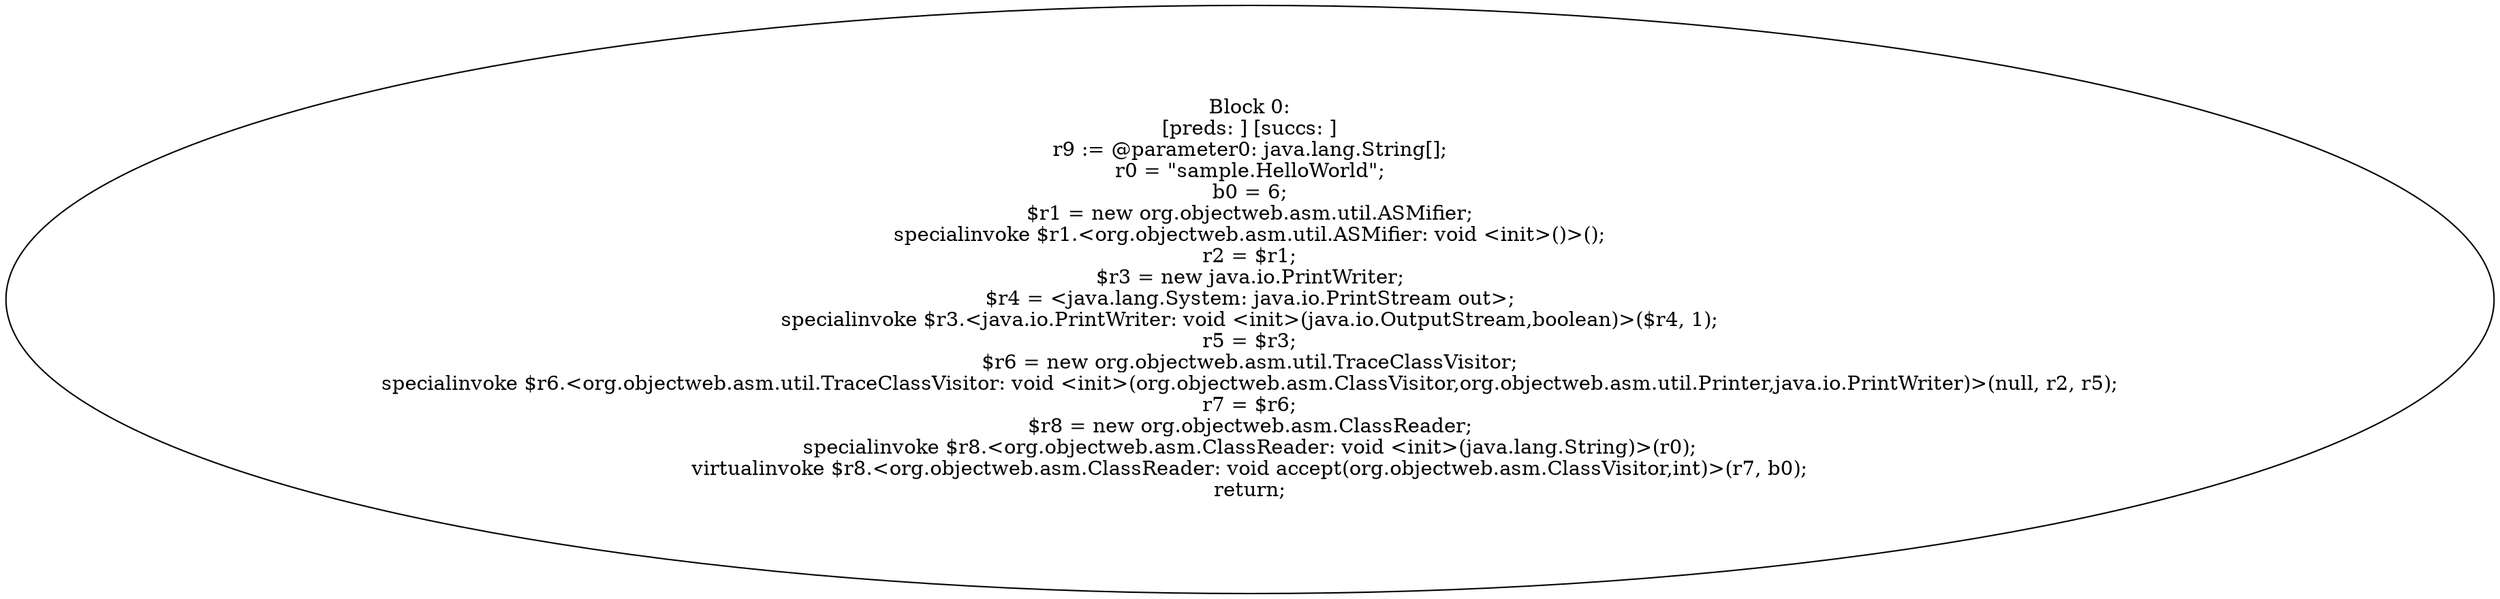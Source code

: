 digraph "unitGraph" {
    "Block 0:
[preds: ] [succs: ]
r9 := @parameter0: java.lang.String[];
r0 = \"sample.HelloWorld\";
b0 = 6;
$r1 = new org.objectweb.asm.util.ASMifier;
specialinvoke $r1.<org.objectweb.asm.util.ASMifier: void <init>()>();
r2 = $r1;
$r3 = new java.io.PrintWriter;
$r4 = <java.lang.System: java.io.PrintStream out>;
specialinvoke $r3.<java.io.PrintWriter: void <init>(java.io.OutputStream,boolean)>($r4, 1);
r5 = $r3;
$r6 = new org.objectweb.asm.util.TraceClassVisitor;
specialinvoke $r6.<org.objectweb.asm.util.TraceClassVisitor: void <init>(org.objectweb.asm.ClassVisitor,org.objectweb.asm.util.Printer,java.io.PrintWriter)>(null, r2, r5);
r7 = $r6;
$r8 = new org.objectweb.asm.ClassReader;
specialinvoke $r8.<org.objectweb.asm.ClassReader: void <init>(java.lang.String)>(r0);
virtualinvoke $r8.<org.objectweb.asm.ClassReader: void accept(org.objectweb.asm.ClassVisitor,int)>(r7, b0);
return;
"
}
